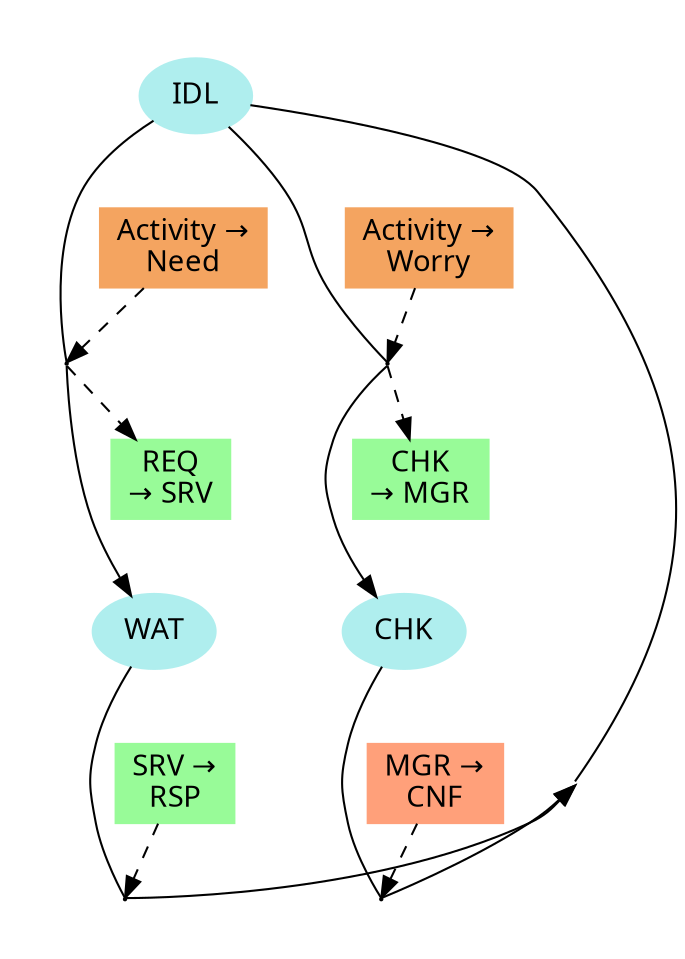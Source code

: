 digraph {
color=white;
concentrate=true;
graph [ fontname="sans-serif" ];
node [ fontname="sans-serif" ];
edge [ fontname="sans-serif" ];
subgraph cluster_0_false {
A_0_false [ label="IDL", shape=ellipse, style=filled, color=PaleTurquoise ];
subgraph cluster_0 {
T_0_18446744073709551615 [ shape=point, height=0.015, width=0.015 ];
D_0_18446744073709551615_0 [ label="Activity &#8594;\nNeed", shape=box, style=filled, color=SandyBrown ];
A_0_false -> D_0_18446744073709551615_0 [ style=invis ];
}
subgraph cluster_1 {
T_1_18446744073709551615 [ shape=point, height=0.015, width=0.015 ];
D_1_18446744073709551615_2 [ label="Activity &#8594;\nWorry", shape=box, style=filled, color=SandyBrown ];
A_0_false -> D_1_18446744073709551615_2 [ style=invis ];
}
}
subgraph cluster_1_false {
A_1_false [ label="WAT", shape=ellipse, style=filled, color=PaleTurquoise ];
subgraph cluster_2 {
T_2_18446744073709551615 [ shape=point, height=0.015, width=0.015 ];
D_2_18446744073709551615_6 [ label="SRV &#8594;\nRSP", shape=box, style=filled, color=PaleGreen ];
A_1_false -> D_2_18446744073709551615_6 [ style=invis ];
}
}
subgraph cluster_2_false {
A_2_false [ label="CHK", shape=ellipse, style=filled, color=PaleTurquoise ];
subgraph cluster_3 {
T_3_18446744073709551615 [ shape=point, height=0.015, width=0.015 ];
D_3_18446744073709551615_4 [ label="MGR &#8594;\nCNF", shape=box, style=filled, color=LightSalmon ];
A_2_false -> D_3_18446744073709551615_4 [ style=invis ];
}
}
A_0_false -> T_0_18446744073709551615 [ arrowhead=none, direction=forward ];
T_0_18446744073709551615 -> A_1_false [ constraint=true ];
D_0_18446744073709551615_0 -> T_0_18446744073709551615 [ style=dashed ];
S_0_18446744073709551615_1 [ label="REQ\n&#8594; SRV", shape=box, style=filled, color=PaleGreen ];
T_0_18446744073709551615 -> S_0_18446744073709551615_1 [ style=dashed ];
S_0_18446744073709551615_1 -> A_1_false [ style=invis ];
A_0_false -> T_1_18446744073709551615 [ arrowhead=none, direction=forward ];
T_1_18446744073709551615 -> A_2_false [ constraint=true ];
D_1_18446744073709551615_2 -> T_1_18446744073709551615 [ style=dashed ];
S_1_18446744073709551615_3 [ label="CHK\n&#8594; MGR", shape=box, style=filled, color=PaleGreen ];
T_1_18446744073709551615 -> S_1_18446744073709551615_3 [ style=dashed ];
S_1_18446744073709551615_3 -> A_2_false [ style=invis ];
A_1_false -> T_2_18446744073709551615 [ arrowhead=none, direction=forward ];
T_2_18446744073709551615 -> A_0_false [ constraint=false ];
D_2_18446744073709551615_6 -> T_2_18446744073709551615 [ style=dashed ];
A_2_false -> T_3_18446744073709551615 [ arrowhead=none, direction=forward ];
T_3_18446744073709551615 -> A_0_false [ constraint=false ];
D_3_18446744073709551615_4 -> T_3_18446744073709551615 [ style=dashed ];
}
